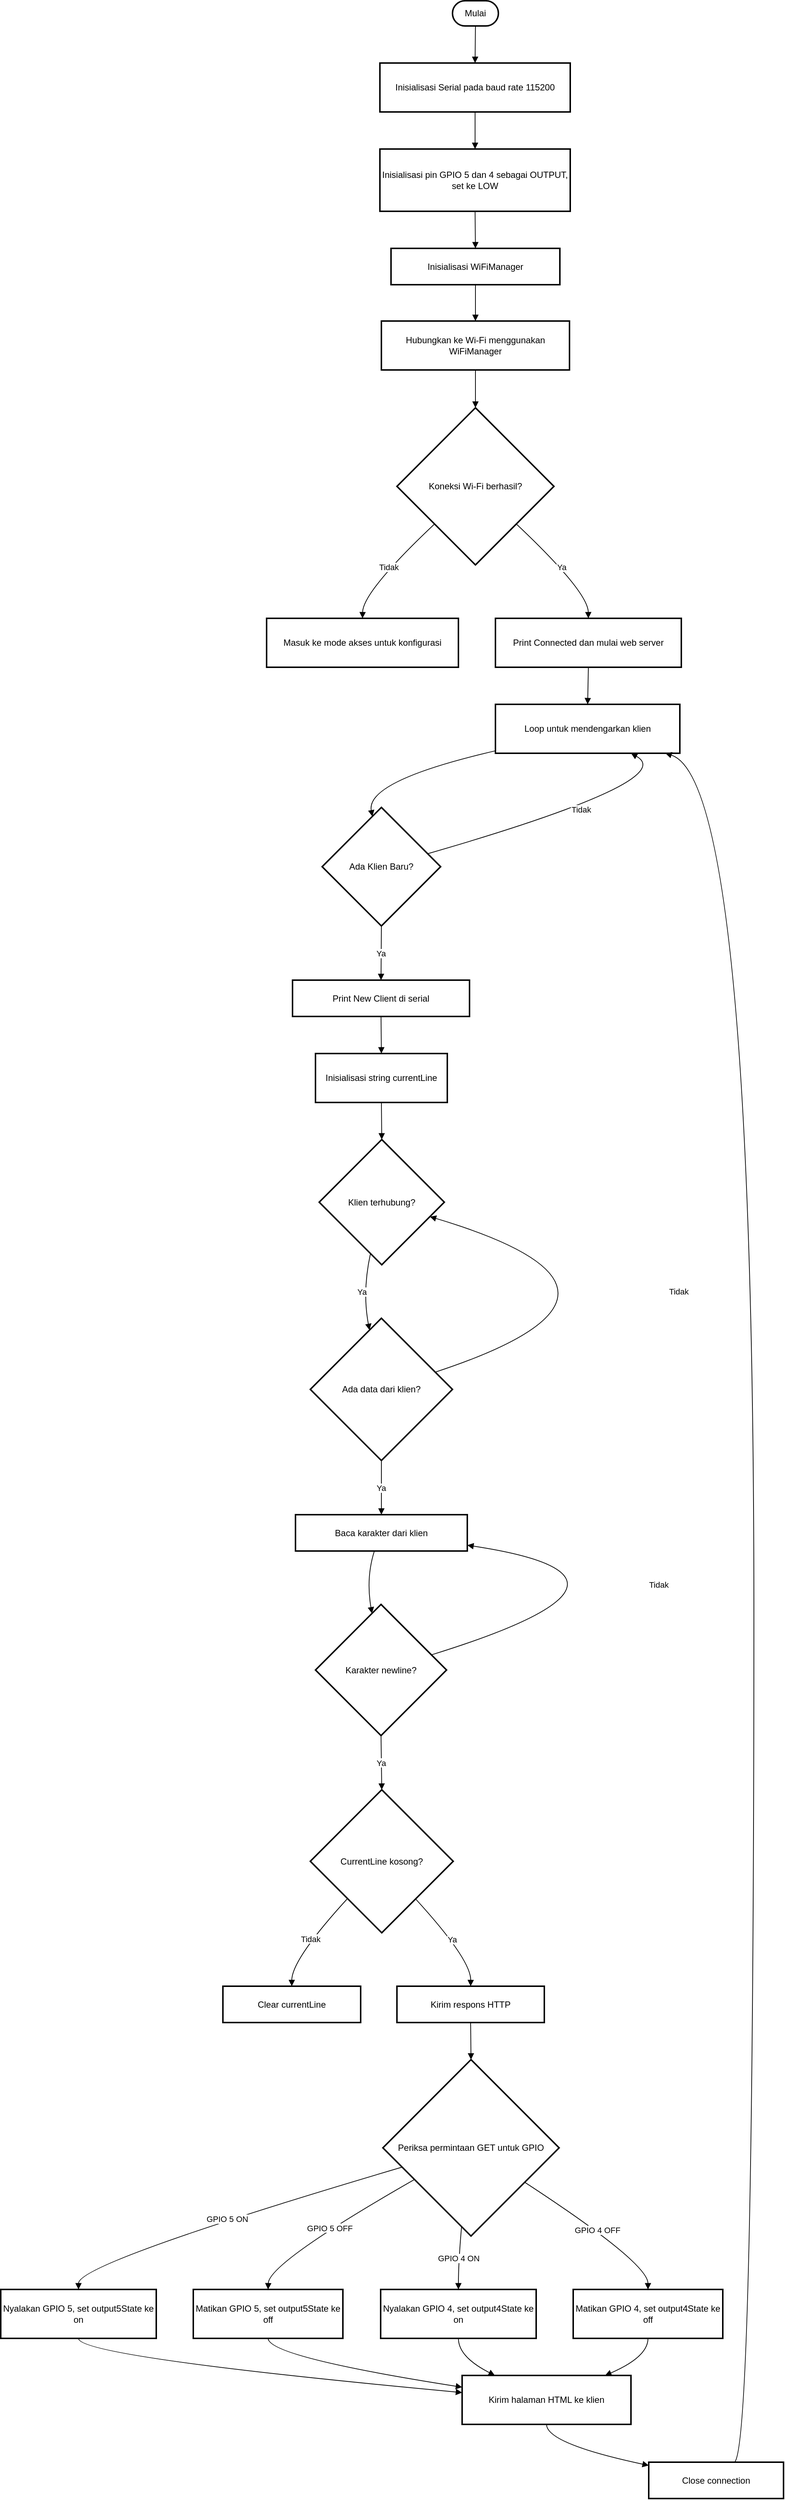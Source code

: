 <mxfile version="24.8.3">
  <diagram name="Page-1" id="yv1i9N5qnGL781ZR2nzH">
    <mxGraphModel dx="794" dy="446" grid="1" gridSize="10" guides="1" tooltips="1" connect="1" arrows="1" fold="1" page="1" pageScale="1" pageWidth="827" pageHeight="1169" math="0" shadow="0">
      <root>
        <mxCell id="0" />
        <mxCell id="1" parent="0" />
        <mxCell id="GdvHhKEwkIhD9bUmo9Ea-1" value="Mulai" style="rounded=1;whiteSpace=wrap;arcSize=50;strokeWidth=2;" vertex="1" parent="1">
          <mxGeometry x="630" y="20" width="62" height="34" as="geometry" />
        </mxCell>
        <mxCell id="GdvHhKEwkIhD9bUmo9Ea-2" value="Inisialisasi Serial pada baud rate 115200" style="whiteSpace=wrap;strokeWidth=2;" vertex="1" parent="1">
          <mxGeometry x="532" y="104" width="257" height="66" as="geometry" />
        </mxCell>
        <mxCell id="GdvHhKEwkIhD9bUmo9Ea-3" value="Inisialisasi pin GPIO 5 dan 4 sebagai OUTPUT, set ke LOW" style="whiteSpace=wrap;strokeWidth=2;" vertex="1" parent="1">
          <mxGeometry x="532" y="220" width="257" height="84" as="geometry" />
        </mxCell>
        <mxCell id="GdvHhKEwkIhD9bUmo9Ea-4" value="Inisialisasi WiFiManager" style="whiteSpace=wrap;strokeWidth=2;" vertex="1" parent="1">
          <mxGeometry x="547" y="354" width="228" height="49" as="geometry" />
        </mxCell>
        <mxCell id="GdvHhKEwkIhD9bUmo9Ea-5" value="Hubungkan ke Wi-Fi menggunakan WiFiManager" style="whiteSpace=wrap;strokeWidth=2;" vertex="1" parent="1">
          <mxGeometry x="534" y="452" width="254" height="66" as="geometry" />
        </mxCell>
        <mxCell id="GdvHhKEwkIhD9bUmo9Ea-6" value="Koneksi Wi-Fi berhasil?" style="rhombus;strokeWidth=2;whiteSpace=wrap;" vertex="1" parent="1">
          <mxGeometry x="555" y="569" width="212" height="212" as="geometry" />
        </mxCell>
        <mxCell id="GdvHhKEwkIhD9bUmo9Ea-7" value="Masuk ke mode akses untuk konfigurasi" style="whiteSpace=wrap;strokeWidth=2;" vertex="1" parent="1">
          <mxGeometry x="379" y="853" width="259" height="66" as="geometry" />
        </mxCell>
        <mxCell id="GdvHhKEwkIhD9bUmo9Ea-8" value="Print Connected dan mulai web server" style="whiteSpace=wrap;strokeWidth=2;" vertex="1" parent="1">
          <mxGeometry x="688" y="853" width="251" height="66" as="geometry" />
        </mxCell>
        <mxCell id="GdvHhKEwkIhD9bUmo9Ea-9" value="Loop untuk mendengarkan klien" style="whiteSpace=wrap;strokeWidth=2;" vertex="1" parent="1">
          <mxGeometry x="688" y="969" width="249" height="66" as="geometry" />
        </mxCell>
        <mxCell id="GdvHhKEwkIhD9bUmo9Ea-10" value="Ada Klien Baru?" style="rhombus;strokeWidth=2;whiteSpace=wrap;" vertex="1" parent="1">
          <mxGeometry x="454" y="1108" width="160" height="160" as="geometry" />
        </mxCell>
        <mxCell id="GdvHhKEwkIhD9bUmo9Ea-11" value="Print New Client di serial" style="whiteSpace=wrap;strokeWidth=2;" vertex="1" parent="1">
          <mxGeometry x="414" y="1341" width="239" height="49" as="geometry" />
        </mxCell>
        <mxCell id="GdvHhKEwkIhD9bUmo9Ea-12" value="Inisialisasi string currentLine" style="whiteSpace=wrap;strokeWidth=2;" vertex="1" parent="1">
          <mxGeometry x="445" y="1440" width="178" height="66" as="geometry" />
        </mxCell>
        <mxCell id="GdvHhKEwkIhD9bUmo9Ea-13" value="Klien terhubung?" style="rhombus;strokeWidth=2;whiteSpace=wrap;" vertex="1" parent="1">
          <mxGeometry x="450" y="1556" width="169" height="169" as="geometry" />
        </mxCell>
        <mxCell id="GdvHhKEwkIhD9bUmo9Ea-14" value="Ada data dari klien?" style="rhombus;strokeWidth=2;whiteSpace=wrap;" vertex="1" parent="1">
          <mxGeometry x="438" y="1797" width="192" height="192" as="geometry" />
        </mxCell>
        <mxCell id="GdvHhKEwkIhD9bUmo9Ea-15" value="Baca karakter dari klien" style="whiteSpace=wrap;strokeWidth=2;" vertex="1" parent="1">
          <mxGeometry x="418" y="2062" width="232" height="49" as="geometry" />
        </mxCell>
        <mxCell id="GdvHhKEwkIhD9bUmo9Ea-16" value="Karakter newline?" style="rhombus;strokeWidth=2;whiteSpace=wrap;" vertex="1" parent="1">
          <mxGeometry x="445" y="2183" width="177" height="177" as="geometry" />
        </mxCell>
        <mxCell id="GdvHhKEwkIhD9bUmo9Ea-17" value="CurrentLine kosong?" style="rhombus;strokeWidth=2;whiteSpace=wrap;" vertex="1" parent="1">
          <mxGeometry x="438" y="2433" width="193" height="193" as="geometry" />
        </mxCell>
        <mxCell id="GdvHhKEwkIhD9bUmo9Ea-18" value="Clear currentLine" style="whiteSpace=wrap;strokeWidth=2;" vertex="1" parent="1">
          <mxGeometry x="320" y="2698" width="186" height="49" as="geometry" />
        </mxCell>
        <mxCell id="GdvHhKEwkIhD9bUmo9Ea-19" value="Kirim respons HTTP" style="whiteSpace=wrap;strokeWidth=2;" vertex="1" parent="1">
          <mxGeometry x="555" y="2698" width="199" height="49" as="geometry" />
        </mxCell>
        <mxCell id="GdvHhKEwkIhD9bUmo9Ea-20" value="Periksa permintaan GET untuk GPIO" style="rhombus;strokeWidth=2;whiteSpace=wrap;" vertex="1" parent="1">
          <mxGeometry x="536" y="2797" width="238" height="238" as="geometry" />
        </mxCell>
        <mxCell id="GdvHhKEwkIhD9bUmo9Ea-21" value="Nyalakan GPIO 5, set output5State ke on" style="whiteSpace=wrap;strokeWidth=2;" vertex="1" parent="1">
          <mxGeometry x="20" y="3107" width="210" height="66" as="geometry" />
        </mxCell>
        <mxCell id="GdvHhKEwkIhD9bUmo9Ea-22" value="Matikan GPIO 5, set output5State ke off" style="whiteSpace=wrap;strokeWidth=2;" vertex="1" parent="1">
          <mxGeometry x="280" y="3107" width="202" height="66" as="geometry" />
        </mxCell>
        <mxCell id="GdvHhKEwkIhD9bUmo9Ea-23" value="Nyalakan GPIO 4, set output4State ke on" style="whiteSpace=wrap;strokeWidth=2;" vertex="1" parent="1">
          <mxGeometry x="533" y="3107" width="210" height="66" as="geometry" />
        </mxCell>
        <mxCell id="GdvHhKEwkIhD9bUmo9Ea-24" value="Matikan GPIO 4, set output4State ke off" style="whiteSpace=wrap;strokeWidth=2;" vertex="1" parent="1">
          <mxGeometry x="793" y="3107" width="202" height="66" as="geometry" />
        </mxCell>
        <mxCell id="GdvHhKEwkIhD9bUmo9Ea-25" value="Kirim halaman HTML ke klien" style="whiteSpace=wrap;strokeWidth=2;" vertex="1" parent="1">
          <mxGeometry x="643" y="3223" width="228" height="66" as="geometry" />
        </mxCell>
        <mxCell id="GdvHhKEwkIhD9bUmo9Ea-26" value="Close connection" style="whiteSpace=wrap;strokeWidth=2;" vertex="1" parent="1">
          <mxGeometry x="895" y="3340" width="182" height="49" as="geometry" />
        </mxCell>
        <mxCell id="GdvHhKEwkIhD9bUmo9Ea-27" value="" style="curved=1;startArrow=none;endArrow=block;exitX=0.5;exitY=0.99;entryX=0.5;entryY=-0.01;rounded=0;" edge="1" parent="1" source="GdvHhKEwkIhD9bUmo9Ea-1" target="GdvHhKEwkIhD9bUmo9Ea-2">
          <mxGeometry relative="1" as="geometry">
            <Array as="points" />
          </mxGeometry>
        </mxCell>
        <mxCell id="GdvHhKEwkIhD9bUmo9Ea-28" value="" style="curved=1;startArrow=none;endArrow=block;exitX=0.5;exitY=1;entryX=0.5;entryY=0;rounded=0;" edge="1" parent="1" source="GdvHhKEwkIhD9bUmo9Ea-2" target="GdvHhKEwkIhD9bUmo9Ea-3">
          <mxGeometry relative="1" as="geometry">
            <Array as="points" />
          </mxGeometry>
        </mxCell>
        <mxCell id="GdvHhKEwkIhD9bUmo9Ea-29" value="" style="curved=1;startArrow=none;endArrow=block;exitX=0.5;exitY=1;entryX=0.5;entryY=0;rounded=0;" edge="1" parent="1" source="GdvHhKEwkIhD9bUmo9Ea-3" target="GdvHhKEwkIhD9bUmo9Ea-4">
          <mxGeometry relative="1" as="geometry">
            <Array as="points" />
          </mxGeometry>
        </mxCell>
        <mxCell id="GdvHhKEwkIhD9bUmo9Ea-30" value="" style="curved=1;startArrow=none;endArrow=block;exitX=0.5;exitY=0.99;entryX=0.5;entryY=0.01;rounded=0;" edge="1" parent="1" source="GdvHhKEwkIhD9bUmo9Ea-4" target="GdvHhKEwkIhD9bUmo9Ea-5">
          <mxGeometry relative="1" as="geometry">
            <Array as="points" />
          </mxGeometry>
        </mxCell>
        <mxCell id="GdvHhKEwkIhD9bUmo9Ea-31" value="" style="curved=1;startArrow=none;endArrow=block;exitX=0.5;exitY=1.01;entryX=0.5;entryY=0;rounded=0;" edge="1" parent="1" source="GdvHhKEwkIhD9bUmo9Ea-5" target="GdvHhKEwkIhD9bUmo9Ea-6">
          <mxGeometry relative="1" as="geometry">
            <Array as="points" />
          </mxGeometry>
        </mxCell>
        <mxCell id="GdvHhKEwkIhD9bUmo9Ea-32" value="Tidak" style="curved=1;startArrow=none;endArrow=block;exitX=0;exitY=0.96;entryX=0.5;entryY=0;rounded=0;" edge="1" parent="1" source="GdvHhKEwkIhD9bUmo9Ea-6" target="GdvHhKEwkIhD9bUmo9Ea-7">
          <mxGeometry relative="1" as="geometry">
            <Array as="points">
              <mxPoint x="509" y="817" />
            </Array>
          </mxGeometry>
        </mxCell>
        <mxCell id="GdvHhKEwkIhD9bUmo9Ea-33" value="Ya" style="curved=1;startArrow=none;endArrow=block;exitX=1;exitY=0.96;entryX=0.5;entryY=0;rounded=0;" edge="1" parent="1" source="GdvHhKEwkIhD9bUmo9Ea-6" target="GdvHhKEwkIhD9bUmo9Ea-8">
          <mxGeometry relative="1" as="geometry">
            <Array as="points">
              <mxPoint x="813" y="817" />
            </Array>
          </mxGeometry>
        </mxCell>
        <mxCell id="GdvHhKEwkIhD9bUmo9Ea-34" value="" style="curved=1;startArrow=none;endArrow=block;exitX=0.5;exitY=1.01;entryX=0.5;entryY=0.01;rounded=0;" edge="1" parent="1" source="GdvHhKEwkIhD9bUmo9Ea-8" target="GdvHhKEwkIhD9bUmo9Ea-9">
          <mxGeometry relative="1" as="geometry">
            <Array as="points" />
          </mxGeometry>
        </mxCell>
        <mxCell id="GdvHhKEwkIhD9bUmo9Ea-35" value="" style="curved=1;startArrow=none;endArrow=block;exitX=0;exitY=0.95;entryX=0.41;entryY=0;rounded=0;" edge="1" parent="1" source="GdvHhKEwkIhD9bUmo9Ea-9" target="GdvHhKEwkIhD9bUmo9Ea-10">
          <mxGeometry relative="1" as="geometry">
            <Array as="points">
              <mxPoint x="513" y="1072" />
            </Array>
          </mxGeometry>
        </mxCell>
        <mxCell id="GdvHhKEwkIhD9bUmo9Ea-36" value="Tidak" style="curved=1;startArrow=none;endArrow=block;exitX=1;exitY=0.36;entryX=0.74;entryY=1.01;rounded=0;" edge="1" parent="1" source="GdvHhKEwkIhD9bUmo9Ea-10" target="GdvHhKEwkIhD9bUmo9Ea-9">
          <mxGeometry relative="1" as="geometry">
            <Array as="points">
              <mxPoint x="938" y="1072" />
            </Array>
          </mxGeometry>
        </mxCell>
        <mxCell id="GdvHhKEwkIhD9bUmo9Ea-37" value="Ya" style="curved=1;startArrow=none;endArrow=block;exitX=0.5;exitY=1;entryX=0.5;entryY=0;rounded=0;" edge="1" parent="1" source="GdvHhKEwkIhD9bUmo9Ea-10" target="GdvHhKEwkIhD9bUmo9Ea-11">
          <mxGeometry relative="1" as="geometry">
            <Array as="points" />
          </mxGeometry>
        </mxCell>
        <mxCell id="GdvHhKEwkIhD9bUmo9Ea-38" value="" style="curved=1;startArrow=none;endArrow=block;exitX=0.5;exitY=1;entryX=0.5;entryY=0;rounded=0;" edge="1" parent="1" source="GdvHhKEwkIhD9bUmo9Ea-11" target="GdvHhKEwkIhD9bUmo9Ea-12">
          <mxGeometry relative="1" as="geometry">
            <Array as="points" />
          </mxGeometry>
        </mxCell>
        <mxCell id="GdvHhKEwkIhD9bUmo9Ea-39" value="" style="curved=1;startArrow=none;endArrow=block;exitX=0.5;exitY=1;entryX=0.5;entryY=0;rounded=0;" edge="1" parent="1" source="GdvHhKEwkIhD9bUmo9Ea-12" target="GdvHhKEwkIhD9bUmo9Ea-13">
          <mxGeometry relative="1" as="geometry">
            <Array as="points" />
          </mxGeometry>
        </mxCell>
        <mxCell id="GdvHhKEwkIhD9bUmo9Ea-40" value="Ya" style="curved=1;startArrow=none;endArrow=block;exitX=0.39;exitY=1;entryX=0.4;entryY=0;rounded=0;" edge="1" parent="1" source="GdvHhKEwkIhD9bUmo9Ea-13" target="GdvHhKEwkIhD9bUmo9Ea-14">
          <mxGeometry relative="1" as="geometry">
            <Array as="points">
              <mxPoint x="508" y="1761" />
            </Array>
          </mxGeometry>
        </mxCell>
        <mxCell id="GdvHhKEwkIhD9bUmo9Ea-41" value="Tidak" style="curved=1;startArrow=none;endArrow=block;exitX=1;exitY=0.34;entryX=1;entryY=0.65;rounded=0;" edge="1" parent="1" source="GdvHhKEwkIhD9bUmo9Ea-14" target="GdvHhKEwkIhD9bUmo9Ea-13">
          <mxGeometry relative="1" as="geometry">
            <Array as="points">
              <mxPoint x="938" y="1761" />
            </Array>
          </mxGeometry>
        </mxCell>
        <mxCell id="GdvHhKEwkIhD9bUmo9Ea-42" value="Ya" style="curved=1;startArrow=none;endArrow=block;exitX=0.5;exitY=1;entryX=0.5;entryY=-0.01;rounded=0;" edge="1" parent="1" source="GdvHhKEwkIhD9bUmo9Ea-14" target="GdvHhKEwkIhD9bUmo9Ea-15">
          <mxGeometry relative="1" as="geometry">
            <Array as="points" />
          </mxGeometry>
        </mxCell>
        <mxCell id="GdvHhKEwkIhD9bUmo9Ea-43" value="" style="curved=1;startArrow=none;endArrow=block;exitX=0.46;exitY=0.99;entryX=0.42;entryY=0;rounded=0;" edge="1" parent="1" source="GdvHhKEwkIhD9bUmo9Ea-15" target="GdvHhKEwkIhD9bUmo9Ea-16">
          <mxGeometry relative="1" as="geometry">
            <Array as="points">
              <mxPoint x="513" y="2147" />
            </Array>
          </mxGeometry>
        </mxCell>
        <mxCell id="GdvHhKEwkIhD9bUmo9Ea-44" value="Tidak" style="curved=1;startArrow=none;endArrow=block;exitX=1;exitY=0.35;entryX=1;entryY=0.84;rounded=0;" edge="1" parent="1" source="GdvHhKEwkIhD9bUmo9Ea-16" target="GdvHhKEwkIhD9bUmo9Ea-15">
          <mxGeometry relative="1" as="geometry">
            <Array as="points">
              <mxPoint x="938" y="2147" />
            </Array>
          </mxGeometry>
        </mxCell>
        <mxCell id="GdvHhKEwkIhD9bUmo9Ea-45" value="Ya" style="curved=1;startArrow=none;endArrow=block;exitX=0.5;exitY=1;entryX=0.5;entryY=0;rounded=0;" edge="1" parent="1" source="GdvHhKEwkIhD9bUmo9Ea-16" target="GdvHhKEwkIhD9bUmo9Ea-17">
          <mxGeometry relative="1" as="geometry">
            <Array as="points" />
          </mxGeometry>
        </mxCell>
        <mxCell id="GdvHhKEwkIhD9bUmo9Ea-46" value="Tidak" style="curved=1;startArrow=none;endArrow=block;exitX=0.04;exitY=1;entryX=0.5;entryY=0;rounded=0;" edge="1" parent="1" source="GdvHhKEwkIhD9bUmo9Ea-17" target="GdvHhKEwkIhD9bUmo9Ea-18">
          <mxGeometry relative="1" as="geometry">
            <Array as="points">
              <mxPoint x="413" y="2662" />
            </Array>
          </mxGeometry>
        </mxCell>
        <mxCell id="GdvHhKEwkIhD9bUmo9Ea-47" value="Ya" style="curved=1;startArrow=none;endArrow=block;exitX=0.95;exitY=1;entryX=0.5;entryY=0;rounded=0;" edge="1" parent="1" source="GdvHhKEwkIhD9bUmo9Ea-17" target="GdvHhKEwkIhD9bUmo9Ea-19">
          <mxGeometry relative="1" as="geometry">
            <Array as="points">
              <mxPoint x="655" y="2662" />
            </Array>
          </mxGeometry>
        </mxCell>
        <mxCell id="GdvHhKEwkIhD9bUmo9Ea-48" value="" style="curved=1;startArrow=none;endArrow=block;exitX=0.5;exitY=1;entryX=0.5;entryY=0;rounded=0;" edge="1" parent="1" source="GdvHhKEwkIhD9bUmo9Ea-19" target="GdvHhKEwkIhD9bUmo9Ea-20">
          <mxGeometry relative="1" as="geometry">
            <Array as="points" />
          </mxGeometry>
        </mxCell>
        <mxCell id="GdvHhKEwkIhD9bUmo9Ea-49" value="GPIO 5 ON" style="curved=1;startArrow=none;endArrow=block;exitX=0;exitY=0.64;entryX=0.5;entryY=0;rounded=0;" edge="1" parent="1" source="GdvHhKEwkIhD9bUmo9Ea-20" target="GdvHhKEwkIhD9bUmo9Ea-21">
          <mxGeometry relative="1" as="geometry">
            <Array as="points">
              <mxPoint x="125" y="3071" />
            </Array>
          </mxGeometry>
        </mxCell>
        <mxCell id="GdvHhKEwkIhD9bUmo9Ea-50" value="GPIO 5 OFF" style="curved=1;startArrow=none;endArrow=block;exitX=0;exitY=0.78;entryX=0.5;entryY=0;rounded=0;" edge="1" parent="1" source="GdvHhKEwkIhD9bUmo9Ea-20" target="GdvHhKEwkIhD9bUmo9Ea-22">
          <mxGeometry relative="1" as="geometry">
            <Array as="points">
              <mxPoint x="382" y="3071" />
            </Array>
          </mxGeometry>
        </mxCell>
        <mxCell id="GdvHhKEwkIhD9bUmo9Ea-51" value="GPIO 4 ON" style="curved=1;startArrow=none;endArrow=block;exitX=0.44;exitY=1;entryX=0.5;entryY=0;rounded=0;" edge="1" parent="1" source="GdvHhKEwkIhD9bUmo9Ea-20" target="GdvHhKEwkIhD9bUmo9Ea-23">
          <mxGeometry relative="1" as="geometry">
            <Array as="points">
              <mxPoint x="638" y="3071" />
            </Array>
          </mxGeometry>
        </mxCell>
        <mxCell id="GdvHhKEwkIhD9bUmo9Ea-52" value="GPIO 4 OFF" style="curved=1;startArrow=none;endArrow=block;exitX=1;exitY=0.82;entryX=0.5;entryY=0;rounded=0;" edge="1" parent="1" source="GdvHhKEwkIhD9bUmo9Ea-20" target="GdvHhKEwkIhD9bUmo9Ea-24">
          <mxGeometry relative="1" as="geometry">
            <Array as="points">
              <mxPoint x="894" y="3071" />
            </Array>
          </mxGeometry>
        </mxCell>
        <mxCell id="GdvHhKEwkIhD9bUmo9Ea-53" value="" style="curved=1;startArrow=none;endArrow=block;exitX=0.5;exitY=1.01;entryX=0;entryY=0.35;rounded=0;" edge="1" parent="1" source="GdvHhKEwkIhD9bUmo9Ea-21" target="GdvHhKEwkIhD9bUmo9Ea-25">
          <mxGeometry relative="1" as="geometry">
            <Array as="points">
              <mxPoint x="125" y="3198" />
            </Array>
          </mxGeometry>
        </mxCell>
        <mxCell id="GdvHhKEwkIhD9bUmo9Ea-54" value="" style="curved=1;startArrow=none;endArrow=block;exitX=0.5;exitY=1.01;entryX=0;entryY=0.24;rounded=0;" edge="1" parent="1" source="GdvHhKEwkIhD9bUmo9Ea-22" target="GdvHhKEwkIhD9bUmo9Ea-25">
          <mxGeometry relative="1" as="geometry">
            <Array as="points">
              <mxPoint x="382" y="3198" />
            </Array>
          </mxGeometry>
        </mxCell>
        <mxCell id="GdvHhKEwkIhD9bUmo9Ea-55" value="" style="curved=1;startArrow=none;endArrow=block;exitX=0.5;exitY=1.01;entryX=0.2;entryY=0.01;rounded=0;" edge="1" parent="1" source="GdvHhKEwkIhD9bUmo9Ea-23" target="GdvHhKEwkIhD9bUmo9Ea-25">
          <mxGeometry relative="1" as="geometry">
            <Array as="points">
              <mxPoint x="638" y="3198" />
            </Array>
          </mxGeometry>
        </mxCell>
        <mxCell id="GdvHhKEwkIhD9bUmo9Ea-56" value="" style="curved=1;startArrow=none;endArrow=block;exitX=0.5;exitY=1.01;entryX=0.84;entryY=0.01;rounded=0;" edge="1" parent="1" source="GdvHhKEwkIhD9bUmo9Ea-24" target="GdvHhKEwkIhD9bUmo9Ea-25">
          <mxGeometry relative="1" as="geometry">
            <Array as="points">
              <mxPoint x="894" y="3198" />
            </Array>
          </mxGeometry>
        </mxCell>
        <mxCell id="GdvHhKEwkIhD9bUmo9Ea-57" value="" style="curved=1;startArrow=none;endArrow=block;exitX=0.5;exitY=1.01;entryX=0;entryY=0.09;rounded=0;" edge="1" parent="1" source="GdvHhKEwkIhD9bUmo9Ea-25" target="GdvHhKEwkIhD9bUmo9Ea-26">
          <mxGeometry relative="1" as="geometry">
            <Array as="points">
              <mxPoint x="757" y="3315" />
            </Array>
          </mxGeometry>
        </mxCell>
        <mxCell id="GdvHhKEwkIhD9bUmo9Ea-58" value="" style="curved=1;startArrow=none;endArrow=block;exitX=0.64;exitY=-0.01;entryX=0.93;entryY=1.01;rounded=0;" edge="1" parent="1" source="GdvHhKEwkIhD9bUmo9Ea-26" target="GdvHhKEwkIhD9bUmo9Ea-9">
          <mxGeometry relative="1" as="geometry">
            <Array as="points">
              <mxPoint x="1037" y="3315" />
              <mxPoint x="1037" y="1072" />
            </Array>
          </mxGeometry>
        </mxCell>
      </root>
    </mxGraphModel>
  </diagram>
</mxfile>

